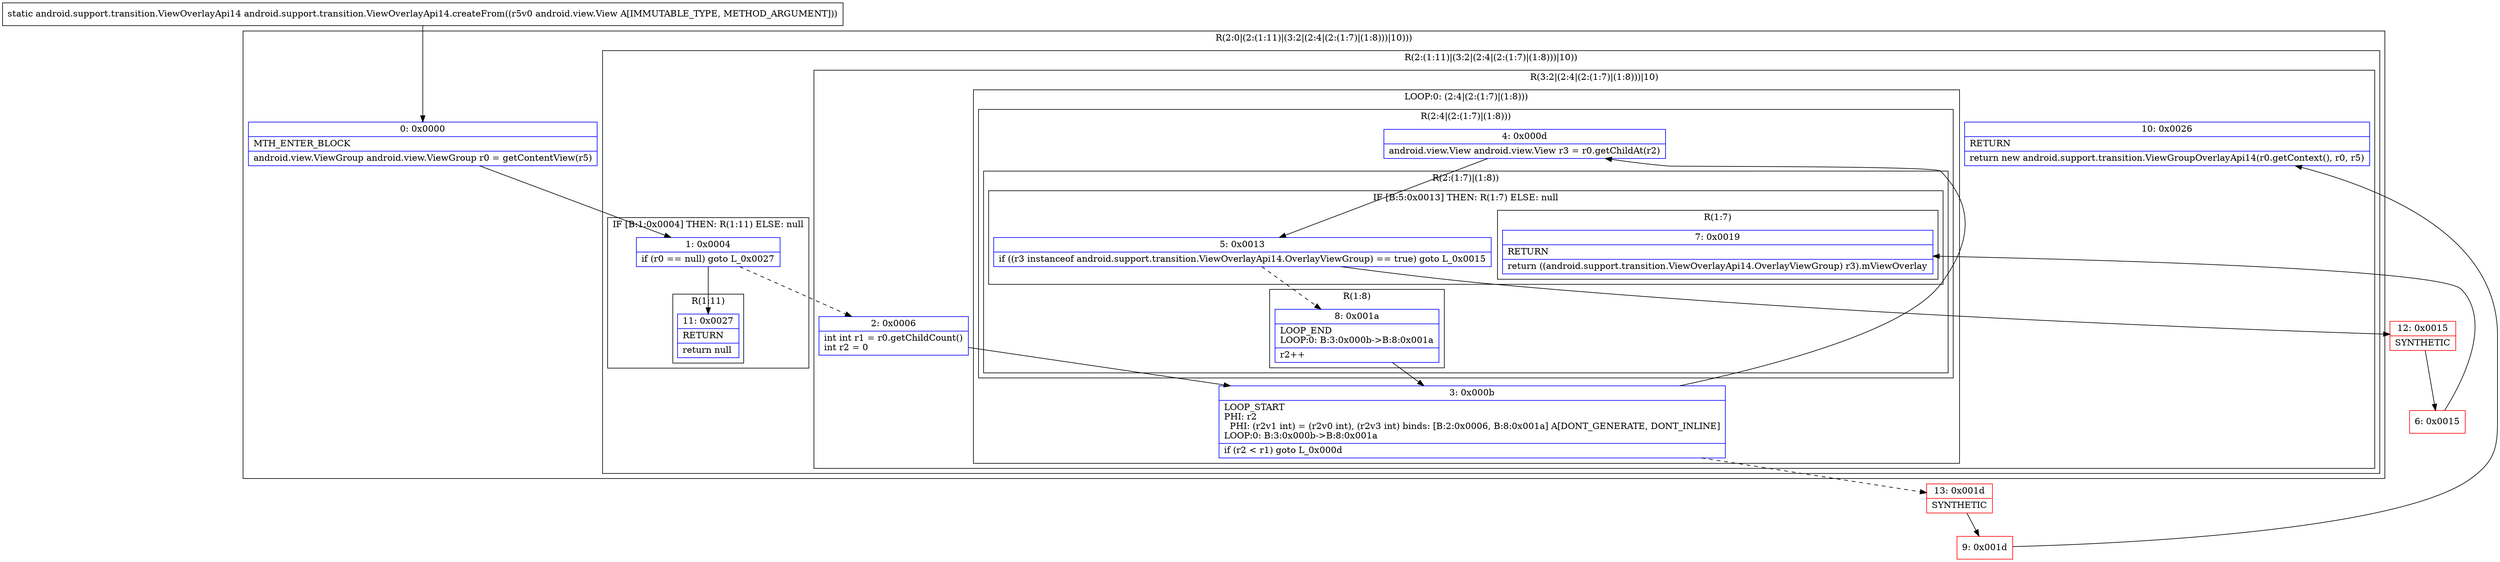 digraph "CFG forandroid.support.transition.ViewOverlayApi14.createFrom(Landroid\/view\/View;)Landroid\/support\/transition\/ViewOverlayApi14;" {
subgraph cluster_Region_1289285124 {
label = "R(2:0|(2:(1:11)|(3:2|(2:4|(2:(1:7)|(1:8)))|10)))";
node [shape=record,color=blue];
Node_0 [shape=record,label="{0\:\ 0x0000|MTH_ENTER_BLOCK\l|android.view.ViewGroup android.view.ViewGroup r0 = getContentView(r5)\l}"];
subgraph cluster_Region_1369044848 {
label = "R(2:(1:11)|(3:2|(2:4|(2:(1:7)|(1:8)))|10))";
node [shape=record,color=blue];
subgraph cluster_IfRegion_89216343 {
label = "IF [B:1:0x0004] THEN: R(1:11) ELSE: null";
node [shape=record,color=blue];
Node_1 [shape=record,label="{1\:\ 0x0004|if (r0 == null) goto L_0x0027\l}"];
subgraph cluster_Region_225776768 {
label = "R(1:11)";
node [shape=record,color=blue];
Node_11 [shape=record,label="{11\:\ 0x0027|RETURN\l|return null\l}"];
}
}
subgraph cluster_Region_1822243223 {
label = "R(3:2|(2:4|(2:(1:7)|(1:8)))|10)";
node [shape=record,color=blue];
Node_2 [shape=record,label="{2\:\ 0x0006|int int r1 = r0.getChildCount()\lint r2 = 0\l}"];
subgraph cluster_LoopRegion_2092401699 {
label = "LOOP:0: (2:4|(2:(1:7)|(1:8)))";
node [shape=record,color=blue];
Node_3 [shape=record,label="{3\:\ 0x000b|LOOP_START\lPHI: r2 \l  PHI: (r2v1 int) = (r2v0 int), (r2v3 int) binds: [B:2:0x0006, B:8:0x001a] A[DONT_GENERATE, DONT_INLINE]\lLOOP:0: B:3:0x000b\-\>B:8:0x001a\l|if (r2 \< r1) goto L_0x000d\l}"];
subgraph cluster_Region_1997859851 {
label = "R(2:4|(2:(1:7)|(1:8)))";
node [shape=record,color=blue];
Node_4 [shape=record,label="{4\:\ 0x000d|android.view.View android.view.View r3 = r0.getChildAt(r2)\l}"];
subgraph cluster_Region_1524547862 {
label = "R(2:(1:7)|(1:8))";
node [shape=record,color=blue];
subgraph cluster_IfRegion_1989624689 {
label = "IF [B:5:0x0013] THEN: R(1:7) ELSE: null";
node [shape=record,color=blue];
Node_5 [shape=record,label="{5\:\ 0x0013|if ((r3 instanceof android.support.transition.ViewOverlayApi14.OverlayViewGroup) == true) goto L_0x0015\l}"];
subgraph cluster_Region_640916764 {
label = "R(1:7)";
node [shape=record,color=blue];
Node_7 [shape=record,label="{7\:\ 0x0019|RETURN\l|return ((android.support.transition.ViewOverlayApi14.OverlayViewGroup) r3).mViewOverlay\l}"];
}
}
subgraph cluster_Region_1933810959 {
label = "R(1:8)";
node [shape=record,color=blue];
Node_8 [shape=record,label="{8\:\ 0x001a|LOOP_END\lLOOP:0: B:3:0x000b\-\>B:8:0x001a\l|r2++\l}"];
}
}
}
}
Node_10 [shape=record,label="{10\:\ 0x0026|RETURN\l|return new android.support.transition.ViewGroupOverlayApi14(r0.getContext(), r0, r5)\l}"];
}
}
}
Node_6 [shape=record,color=red,label="{6\:\ 0x0015}"];
Node_9 [shape=record,color=red,label="{9\:\ 0x001d}"];
Node_12 [shape=record,color=red,label="{12\:\ 0x0015|SYNTHETIC\l}"];
Node_13 [shape=record,color=red,label="{13\:\ 0x001d|SYNTHETIC\l}"];
MethodNode[shape=record,label="{static android.support.transition.ViewOverlayApi14 android.support.transition.ViewOverlayApi14.createFrom((r5v0 android.view.View A[IMMUTABLE_TYPE, METHOD_ARGUMENT])) }"];
MethodNode -> Node_0;
Node_0 -> Node_1;
Node_1 -> Node_2[style=dashed];
Node_1 -> Node_11;
Node_2 -> Node_3;
Node_3 -> Node_4;
Node_3 -> Node_13[style=dashed];
Node_4 -> Node_5;
Node_5 -> Node_8[style=dashed];
Node_5 -> Node_12;
Node_8 -> Node_3;
Node_6 -> Node_7;
Node_9 -> Node_10;
Node_12 -> Node_6;
Node_13 -> Node_9;
}

